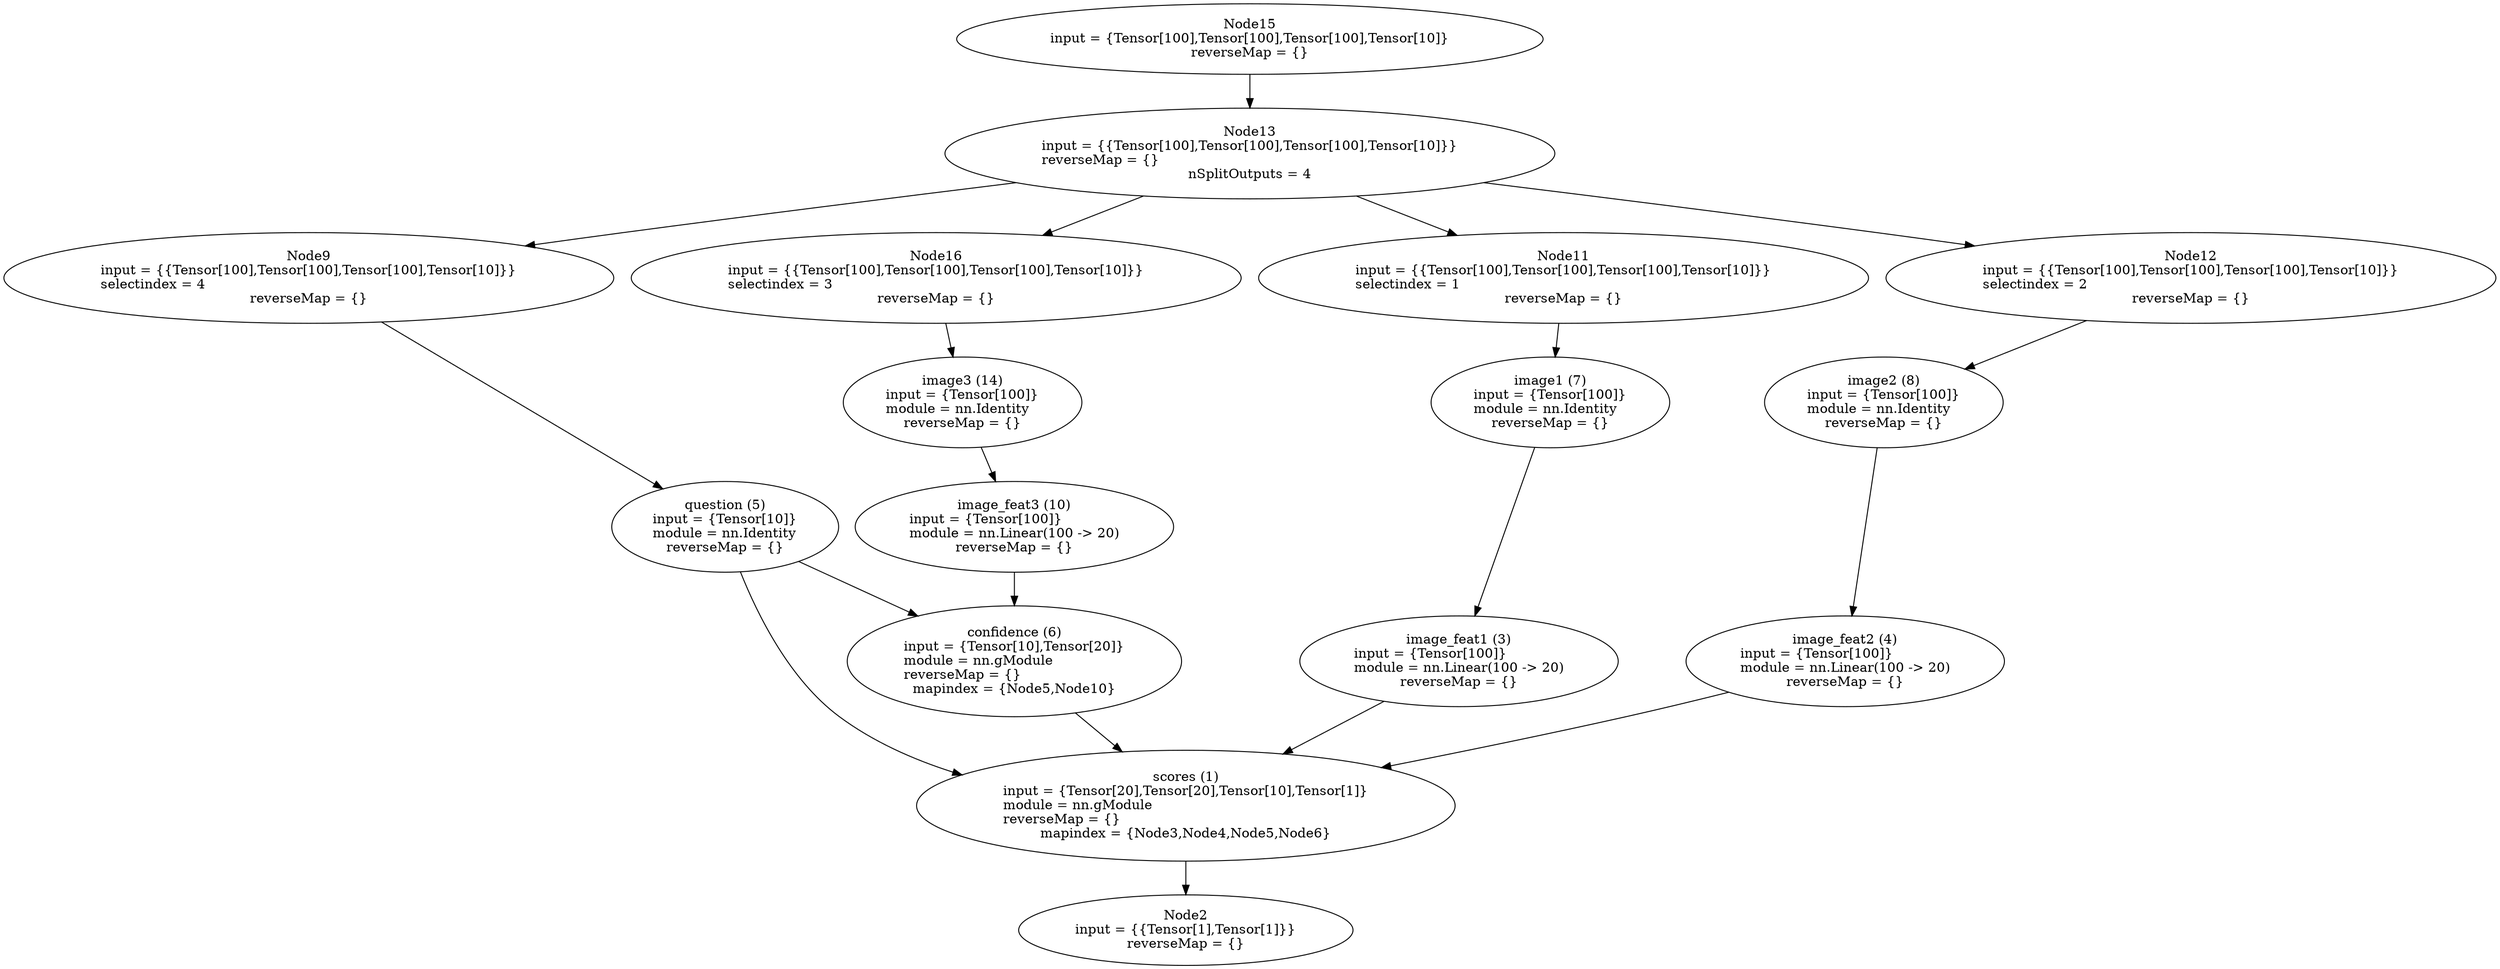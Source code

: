 digraph G {
	graph [bb="0,0,2106.3,976.08"];
	node [label="\N",
		shape=oval
	];
	n1	 [height=1.5321,
		label="scores (1)\ninput = {Tensor[20],Tensor[20],Tensor[10],Tensor[1]}\lmodule = nn.gModule\lreverseMap = {}\lmapindex = {Node3,Node4,\
Node5,Node6}",
		pos="1043.6,161.87",
		tooltip="[torchModel_BC_viz.lua]:50_",
		width=6.315];
	n2	 [height=0.98209,
		label="Node2\ninput = {{Tensor[1],Tensor[1]}}\lreverseMap = {}",
		pos="1043.6,35.355",
		tooltip="[[C]]:-1_",
		width=3.8989];
	n1 -> n2	 [pos="e,1043.6,71.069 1043.6,106.62 1043.6,98.137 1043.6,89.457 1043.6,81.219"];
	n3	 [height=1.2571,
		label="image_feat1 (3)\ninput = {Tensor[100]}\lmodule = nn.Linear(100 -> 20)\lreverseMap = {}",
		pos="1196.6,308.17",
		tooltip="[torchModel_BC_viz.lua]:45_",
		width=3.7477];
	n3 -> n1	 [pos="e,1099.5,215.57 1152,265.05 1137.9,251.75 1122,236.79 1106.9,222.51"];
	n4	 [height=1.2571,
		label="image_feat2 (4)\ninput = {Tensor[100]}\lmodule = nn.Linear(100 -> 20)\lreverseMap = {}",
		pos="1520.6,308.17",
		tooltip="[torchModel_BC_viz.lua]:46_",
		width=3.7477];
	n4 -> n1	 [pos="e,1184,205.31 1421.8,277.27 1356,257.36 1268.3,230.82 1193.9,208.32"];
	n5	 [height=1.2571,
		label="question (5)\ninput = {Tensor[10]}\lmodule = nn.Identity\lreverseMap = {}",
		pos="643.64,444.58",
		tooltip="[torchModel_BC_viz.lua]:43_",
		width=2.6386];
	n5 -> n1	 [pos="e,856.68,193.34 655.33,399.33 669.01,355.98 695.84,291.04 741.64,253.02 772.01,227.8 809.24,209.64 847.06,196.56"];
	n6	 [height=1.5321,
		label="confidence (6)\ninput = {Tensor[10],Tensor[20]}\lmodule = nn.gModule\lreverseMap = {}\lmapindex = {Node5,Node10}",
		pos="891.64,308.17",
		tooltip="[torchModel_BC_viz.lua]:49_",
		width=3.9099];
	n5 -> n6	 [pos="e,810.38,353.22 705.58,410.01 734.56,394.31 769.64,375.3 801.49,358.03"];
	n6 -> n1	 [pos="e,988.19,215.51 944.8,256.7 956.43,245.66 968.84,233.88 980.81,222.52"];
	n7	 [height=1.2571,
		label="image1 (7)\ninput = {Tensor[100]}\lmodule = nn.Identity\lreverseMap = {}",
		pos="1218.6,444.58",
		tooltip="[torchModel_BC_viz.lua]:40_",
		width=2.7761];
	n7 -> n3	 [pos="e,1203.9,353.51 1211.4,399.2 1209.5,387.84 1207.5,375.5 1205.6,363.7"];
	n8	 [height=1.2571,
		label="image2 (8)\ninput = {Tensor[100]}\lmodule = nn.Identity\lreverseMap = {}",
		pos="1813.6,571.09",
		tooltip="[torchModel_BC_viz.lua]:41_",
		width=2.7761];
	n8 -> n4	 [pos="e,1567.5,350.9 1769.1,530.46 1717.2,484.17 1631.2,407.59 1575.2,357.75"];
	n9	 [height=1.2571,
		label="Node9\ninput = {{Tensor[100],Tensor[100],Tensor[100],Tensor[10]}}\lselectindex = 4\lreverseMap = {}",
		pos="256.64,697.6",
		tooltip="[[C]]:-1_-4",
		width=7.1289];
	n9 -> n5	 [pos="e,588.17,481.56 322.73,653.74 394.61,607.11 508.72,533.1 579.73,487.04"];
	n10	 [height=1.2571,
		label="image_feat3 (10)\ninput = {Tensor[100]}\lmodule = nn.Linear(100 -> 20)\lreverseMap = {}",
		pos="891.64,444.58",
		tooltip="[torchModel_BC_viz.lua]:47_",
		width=3.7477];
	n10 -> n6	 [pos="e,891.64,363.35 891.64,399.2 891.64,390.96 891.64,382.19 891.64,373.49"];
	n11	 [height=1.2571,
		label="Node11\ninput = {{Tensor[100],Tensor[100],Tensor[100],Tensor[10]}}\lselectindex = 1\lreverseMap = {}",
		pos="1318.6,697.6",
		tooltip="[[C]]:-1_-1",
		width=7.1289];
	n11 -> n7	 [pos="e,1236.1,489.44 1301,652.3 1283.9,609.47 1258.1,544.51 1239.9,498.87"];
	n12	 [height=1.2571,
		label="Node12\ninput = {{Tensor[100],Tensor[100],Tensor[100],Tensor[10]}}\lselectindex = 2\lreverseMap = {}",
		pos="1849.6,697.6",
		tooltip="[[C]]:-1_-2",
		width=7.1289];
	n12 -> n8	 [pos="e,1826.4,616.2 1836.8,652.35 1834.4,643.82 1831.8,634.8 1829.2,626"];
	n13	 [height=1.2571,
		label="Node13\ninput = {{Tensor[100],Tensor[100],Tensor[100],Tensor[10]}}\lreverseMap = {}\lnSplitOutputs = 4",
		pos="1052.6,824.11",
		tooltip="[[C]]:-1_ split at [...s/ashish/torch/install/share/lua/5.1/nngraph/gmodule.lua]:96-mnode",
		width=7.1289];
	n13 -> n9	 [pos="e,439.05,729.44 858.33,794.48 757.77,779.48 633.05,760.58 521.64,742.86 498.16,739.12 473.52,735.12 449.12,731.1"];
	n13 -> n11	 [pos="e,1229.8,740.2 1141.6,781.48 1167,769.59 1194.8,756.57 1220.7,744.44"];
	n13 -> n12	 [pos="e,1667.2,729.45 1247,794.54 1347.8,779.53 1472.9,760.61 1584.6,742.86 1608.1,739.13 1632.8,735.12 1657.2,731.11"];
	n16	 [height=1.2571,
		label="Node16\ninput = {{Tensor[100],Tensor[100],Tensor[100],Tensor[10]}}\lselectindex = 3\lreverseMap = {}",
		pos="787.64,697.6",
		tooltip="[[C]]:-1_-3",
		width=7.1289];
	n13 -> n16	 [pos="e,876.17,740.2 964.03,781.48 938.84,769.64 911.26,756.68 885.55,744.6"];
	n14	 [height=1.2571,
		label="image3 (14)\ninput = {Tensor[100]}\lmodule = nn.Identity\lreverseMap = {}",
		pos="831.64,571.09",
		tooltip="[torchModel_BC_viz.lua]:42_",
		width=2.7761];
	n14 -> n10	 [pos="e,870.57,489.32 852.63,526.55 856.98,517.5 861.62,507.87 866.13,498.53"];
	n15	 [height=0.98209,
		label="Node15\ninput = {Tensor[100],Tensor[100],Tensor[100],Tensor[10]}\lreverseMap = {}",
		pos="1052.6,940.72",
		tooltip="[[C]]:-1_",
		width=6.8649];
	n15 -> n13	 [pos="e,1052.6,869.67 1052.6,905.34 1052.6,897.28 1052.6,888.5 1052.6,879.8"];
	n16 -> n14	 [pos="e,816.05,616.2 803.28,652.35 806.32,643.73 809.55,634.6 812.69,625.71"];
}

